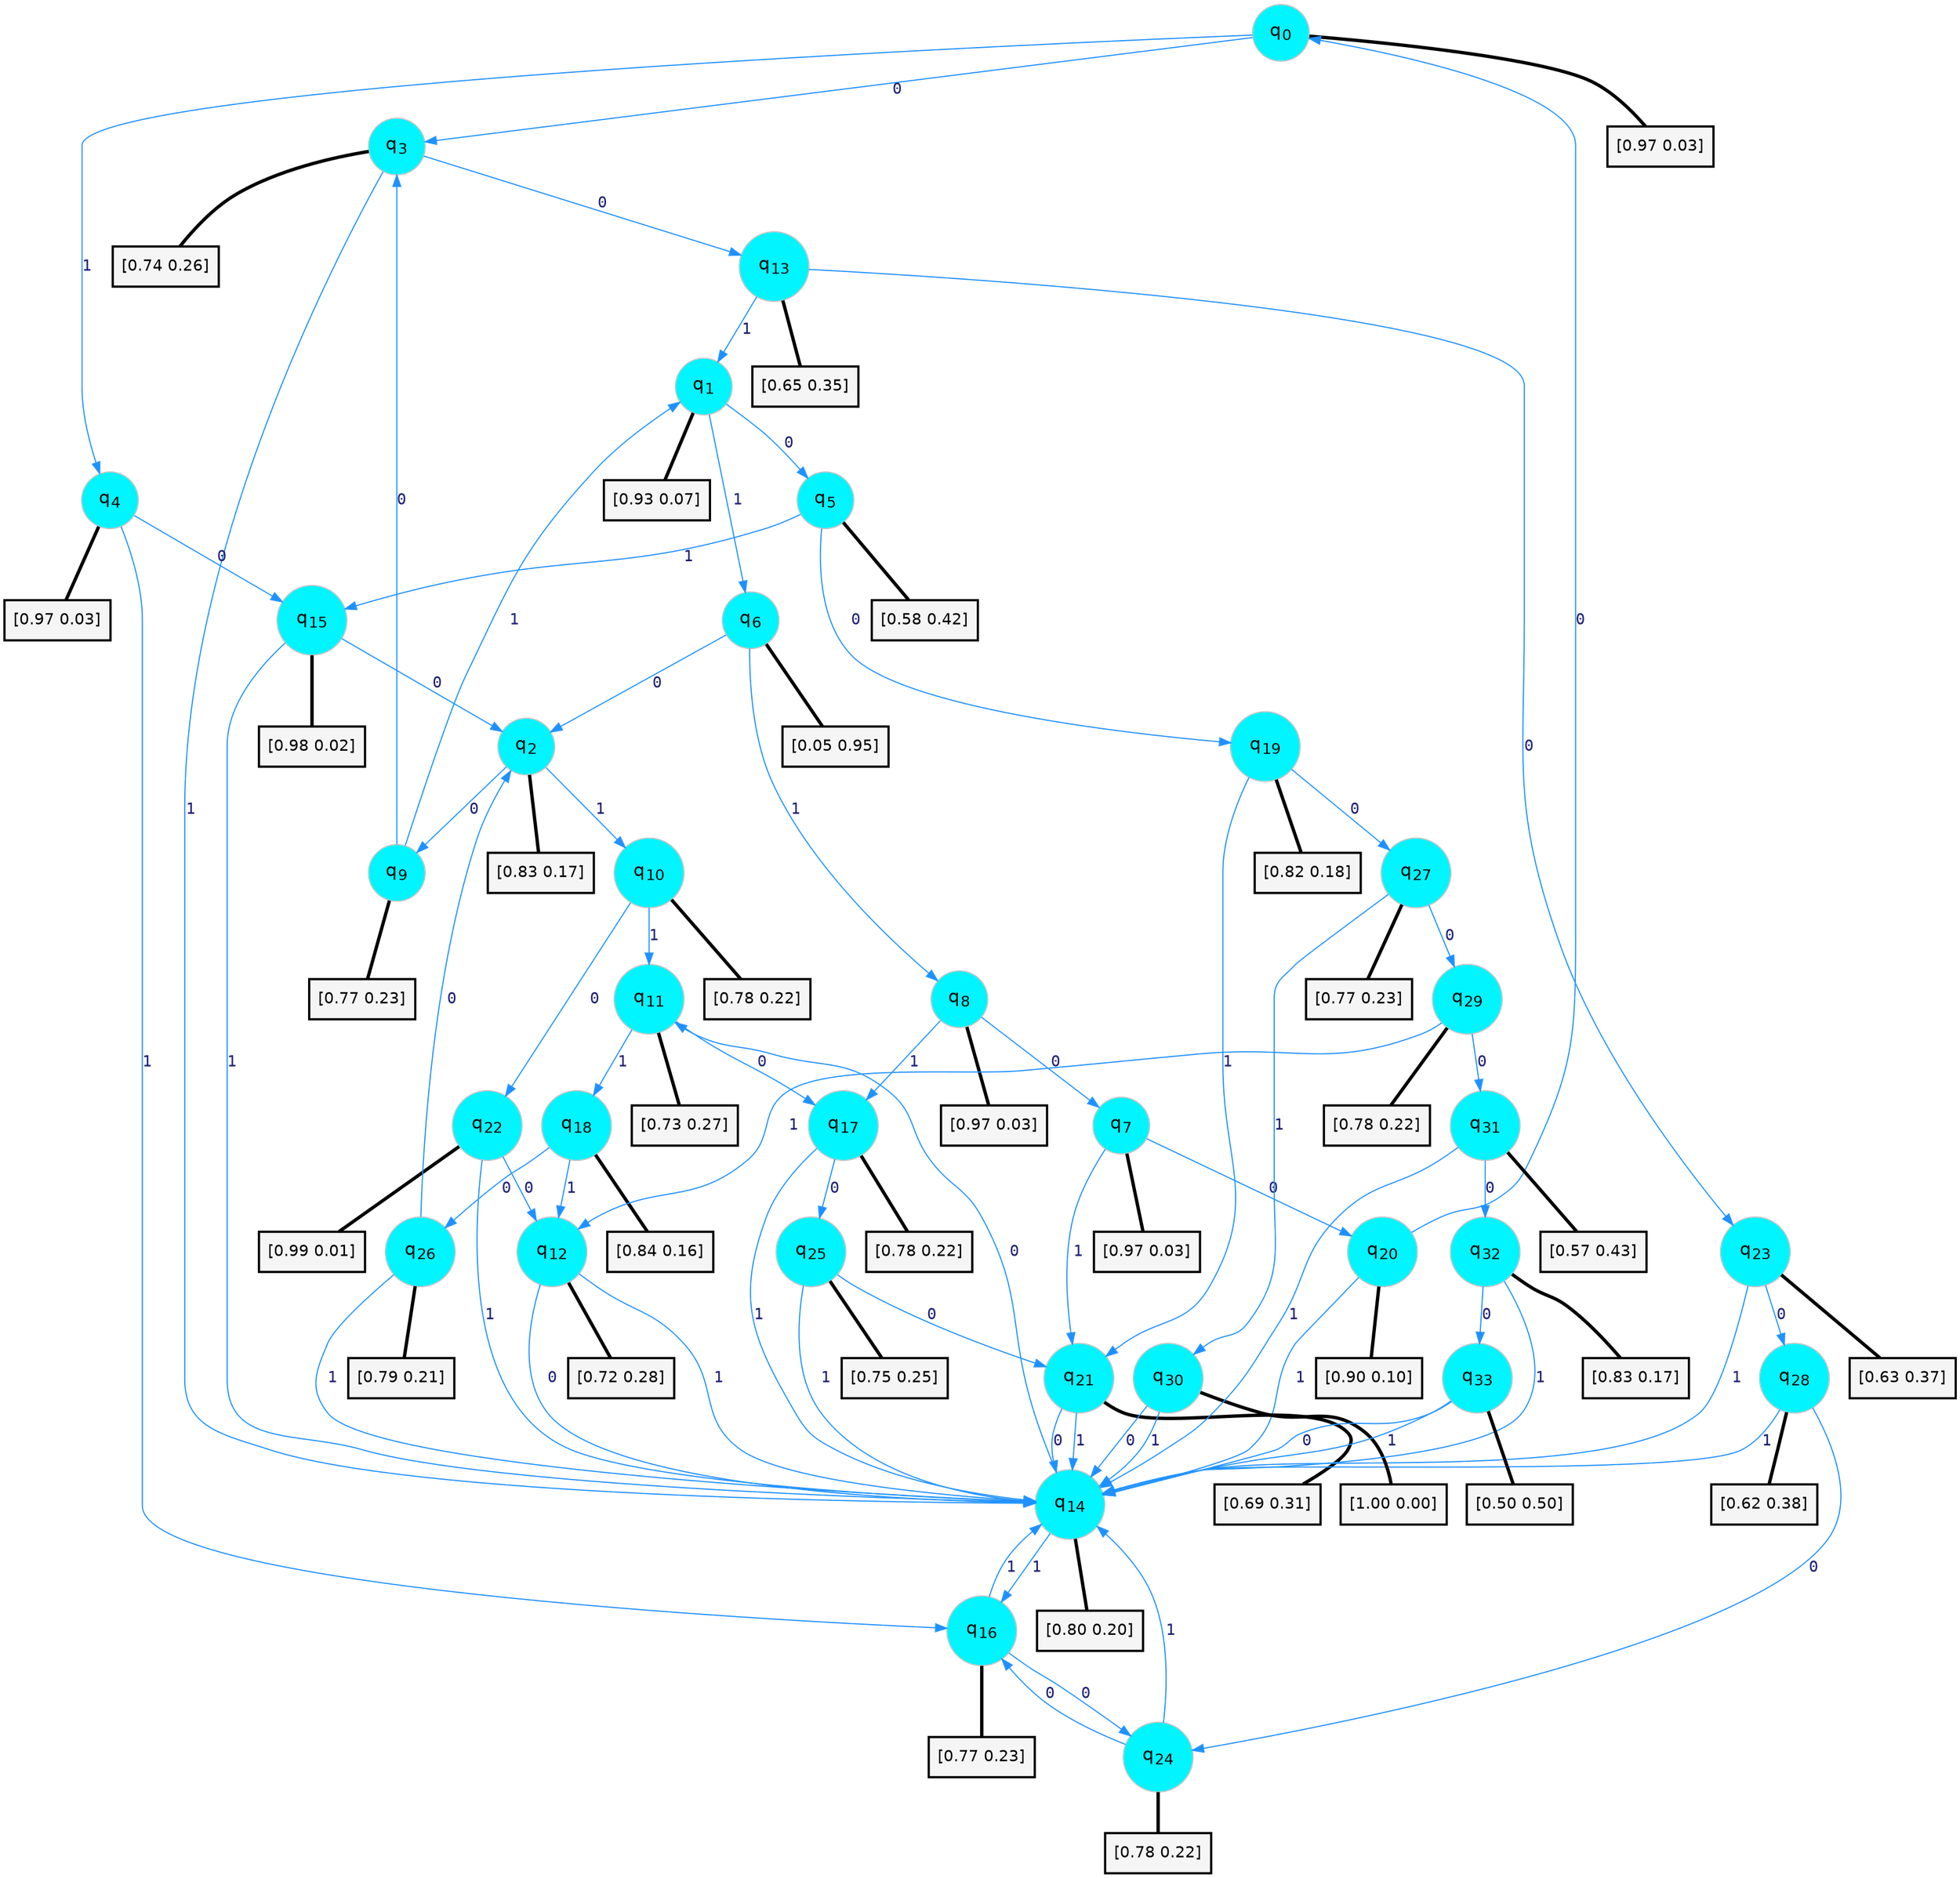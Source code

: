 digraph G {
graph [
bgcolor=transparent, dpi=300, rankdir=TD, size="40,25"];
node [
color=gray, fillcolor=turquoise1, fontcolor=black, fontname=Helvetica, fontsize=16, fontweight=bold, shape=circle, style=filled];
edge [
arrowsize=1, color=dodgerblue1, fontcolor=midnightblue, fontname=courier, fontweight=bold, penwidth=1, style=solid, weight=20];
0[label=<q<SUB>0</SUB>>];
1[label=<q<SUB>1</SUB>>];
2[label=<q<SUB>2</SUB>>];
3[label=<q<SUB>3</SUB>>];
4[label=<q<SUB>4</SUB>>];
5[label=<q<SUB>5</SUB>>];
6[label=<q<SUB>6</SUB>>];
7[label=<q<SUB>7</SUB>>];
8[label=<q<SUB>8</SUB>>];
9[label=<q<SUB>9</SUB>>];
10[label=<q<SUB>10</SUB>>];
11[label=<q<SUB>11</SUB>>];
12[label=<q<SUB>12</SUB>>];
13[label=<q<SUB>13</SUB>>];
14[label=<q<SUB>14</SUB>>];
15[label=<q<SUB>15</SUB>>];
16[label=<q<SUB>16</SUB>>];
17[label=<q<SUB>17</SUB>>];
18[label=<q<SUB>18</SUB>>];
19[label=<q<SUB>19</SUB>>];
20[label=<q<SUB>20</SUB>>];
21[label=<q<SUB>21</SUB>>];
22[label=<q<SUB>22</SUB>>];
23[label=<q<SUB>23</SUB>>];
24[label=<q<SUB>24</SUB>>];
25[label=<q<SUB>25</SUB>>];
26[label=<q<SUB>26</SUB>>];
27[label=<q<SUB>27</SUB>>];
28[label=<q<SUB>28</SUB>>];
29[label=<q<SUB>29</SUB>>];
30[label=<q<SUB>30</SUB>>];
31[label=<q<SUB>31</SUB>>];
32[label=<q<SUB>32</SUB>>];
33[label=<q<SUB>33</SUB>>];
34[label="[0.97 0.03]", shape=box,fontcolor=black, fontname=Helvetica, fontsize=14, penwidth=2, fillcolor=whitesmoke,color=black];
35[label="[0.93 0.07]", shape=box,fontcolor=black, fontname=Helvetica, fontsize=14, penwidth=2, fillcolor=whitesmoke,color=black];
36[label="[0.83 0.17]", shape=box,fontcolor=black, fontname=Helvetica, fontsize=14, penwidth=2, fillcolor=whitesmoke,color=black];
37[label="[0.74 0.26]", shape=box,fontcolor=black, fontname=Helvetica, fontsize=14, penwidth=2, fillcolor=whitesmoke,color=black];
38[label="[0.97 0.03]", shape=box,fontcolor=black, fontname=Helvetica, fontsize=14, penwidth=2, fillcolor=whitesmoke,color=black];
39[label="[0.58 0.42]", shape=box,fontcolor=black, fontname=Helvetica, fontsize=14, penwidth=2, fillcolor=whitesmoke,color=black];
40[label="[0.05 0.95]", shape=box,fontcolor=black, fontname=Helvetica, fontsize=14, penwidth=2, fillcolor=whitesmoke,color=black];
41[label="[0.97 0.03]", shape=box,fontcolor=black, fontname=Helvetica, fontsize=14, penwidth=2, fillcolor=whitesmoke,color=black];
42[label="[0.97 0.03]", shape=box,fontcolor=black, fontname=Helvetica, fontsize=14, penwidth=2, fillcolor=whitesmoke,color=black];
43[label="[0.77 0.23]", shape=box,fontcolor=black, fontname=Helvetica, fontsize=14, penwidth=2, fillcolor=whitesmoke,color=black];
44[label="[0.78 0.22]", shape=box,fontcolor=black, fontname=Helvetica, fontsize=14, penwidth=2, fillcolor=whitesmoke,color=black];
45[label="[0.73 0.27]", shape=box,fontcolor=black, fontname=Helvetica, fontsize=14, penwidth=2, fillcolor=whitesmoke,color=black];
46[label="[0.72 0.28]", shape=box,fontcolor=black, fontname=Helvetica, fontsize=14, penwidth=2, fillcolor=whitesmoke,color=black];
47[label="[0.65 0.35]", shape=box,fontcolor=black, fontname=Helvetica, fontsize=14, penwidth=2, fillcolor=whitesmoke,color=black];
48[label="[0.80 0.20]", shape=box,fontcolor=black, fontname=Helvetica, fontsize=14, penwidth=2, fillcolor=whitesmoke,color=black];
49[label="[0.98 0.02]", shape=box,fontcolor=black, fontname=Helvetica, fontsize=14, penwidth=2, fillcolor=whitesmoke,color=black];
50[label="[0.77 0.23]", shape=box,fontcolor=black, fontname=Helvetica, fontsize=14, penwidth=2, fillcolor=whitesmoke,color=black];
51[label="[0.78 0.22]", shape=box,fontcolor=black, fontname=Helvetica, fontsize=14, penwidth=2, fillcolor=whitesmoke,color=black];
52[label="[0.84 0.16]", shape=box,fontcolor=black, fontname=Helvetica, fontsize=14, penwidth=2, fillcolor=whitesmoke,color=black];
53[label="[0.82 0.18]", shape=box,fontcolor=black, fontname=Helvetica, fontsize=14, penwidth=2, fillcolor=whitesmoke,color=black];
54[label="[0.90 0.10]", shape=box,fontcolor=black, fontname=Helvetica, fontsize=14, penwidth=2, fillcolor=whitesmoke,color=black];
55[label="[0.69 0.31]", shape=box,fontcolor=black, fontname=Helvetica, fontsize=14, penwidth=2, fillcolor=whitesmoke,color=black];
56[label="[0.99 0.01]", shape=box,fontcolor=black, fontname=Helvetica, fontsize=14, penwidth=2, fillcolor=whitesmoke,color=black];
57[label="[0.63 0.37]", shape=box,fontcolor=black, fontname=Helvetica, fontsize=14, penwidth=2, fillcolor=whitesmoke,color=black];
58[label="[0.78 0.22]", shape=box,fontcolor=black, fontname=Helvetica, fontsize=14, penwidth=2, fillcolor=whitesmoke,color=black];
59[label="[0.75 0.25]", shape=box,fontcolor=black, fontname=Helvetica, fontsize=14, penwidth=2, fillcolor=whitesmoke,color=black];
60[label="[0.79 0.21]", shape=box,fontcolor=black, fontname=Helvetica, fontsize=14, penwidth=2, fillcolor=whitesmoke,color=black];
61[label="[0.77 0.23]", shape=box,fontcolor=black, fontname=Helvetica, fontsize=14, penwidth=2, fillcolor=whitesmoke,color=black];
62[label="[0.62 0.38]", shape=box,fontcolor=black, fontname=Helvetica, fontsize=14, penwidth=2, fillcolor=whitesmoke,color=black];
63[label="[0.78 0.22]", shape=box,fontcolor=black, fontname=Helvetica, fontsize=14, penwidth=2, fillcolor=whitesmoke,color=black];
64[label="[1.00 0.00]", shape=box,fontcolor=black, fontname=Helvetica, fontsize=14, penwidth=2, fillcolor=whitesmoke,color=black];
65[label="[0.57 0.43]", shape=box,fontcolor=black, fontname=Helvetica, fontsize=14, penwidth=2, fillcolor=whitesmoke,color=black];
66[label="[0.83 0.17]", shape=box,fontcolor=black, fontname=Helvetica, fontsize=14, penwidth=2, fillcolor=whitesmoke,color=black];
67[label="[0.50 0.50]", shape=box,fontcolor=black, fontname=Helvetica, fontsize=14, penwidth=2, fillcolor=whitesmoke,color=black];
0->3 [label=0];
0->4 [label=1];
0->34 [arrowhead=none, penwidth=3,color=black];
1->5 [label=0];
1->6 [label=1];
1->35 [arrowhead=none, penwidth=3,color=black];
2->9 [label=0];
2->10 [label=1];
2->36 [arrowhead=none, penwidth=3,color=black];
3->13 [label=0];
3->14 [label=1];
3->37 [arrowhead=none, penwidth=3,color=black];
4->15 [label=0];
4->16 [label=1];
4->38 [arrowhead=none, penwidth=3,color=black];
5->19 [label=0];
5->15 [label=1];
5->39 [arrowhead=none, penwidth=3,color=black];
6->2 [label=0];
6->8 [label=1];
6->40 [arrowhead=none, penwidth=3,color=black];
7->20 [label=0];
7->21 [label=1];
7->41 [arrowhead=none, penwidth=3,color=black];
8->7 [label=0];
8->17 [label=1];
8->42 [arrowhead=none, penwidth=3,color=black];
9->3 [label=0];
9->1 [label=1];
9->43 [arrowhead=none, penwidth=3,color=black];
10->22 [label=0];
10->11 [label=1];
10->44 [arrowhead=none, penwidth=3,color=black];
11->17 [label=0];
11->18 [label=1];
11->45 [arrowhead=none, penwidth=3,color=black];
12->14 [label=0];
12->14 [label=1];
12->46 [arrowhead=none, penwidth=3,color=black];
13->23 [label=0];
13->1 [label=1];
13->47 [arrowhead=none, penwidth=3,color=black];
14->11 [label=0];
14->16 [label=1];
14->48 [arrowhead=none, penwidth=3,color=black];
15->2 [label=0];
15->14 [label=1];
15->49 [arrowhead=none, penwidth=3,color=black];
16->24 [label=0];
16->14 [label=1];
16->50 [arrowhead=none, penwidth=3,color=black];
17->25 [label=0];
17->14 [label=1];
17->51 [arrowhead=none, penwidth=3,color=black];
18->26 [label=0];
18->12 [label=1];
18->52 [arrowhead=none, penwidth=3,color=black];
19->27 [label=0];
19->21 [label=1];
19->53 [arrowhead=none, penwidth=3,color=black];
20->0 [label=0];
20->14 [label=1];
20->54 [arrowhead=none, penwidth=3,color=black];
21->14 [label=0];
21->14 [label=1];
21->55 [arrowhead=none, penwidth=3,color=black];
22->12 [label=0];
22->14 [label=1];
22->56 [arrowhead=none, penwidth=3,color=black];
23->28 [label=0];
23->14 [label=1];
23->57 [arrowhead=none, penwidth=3,color=black];
24->16 [label=0];
24->14 [label=1];
24->58 [arrowhead=none, penwidth=3,color=black];
25->21 [label=0];
25->14 [label=1];
25->59 [arrowhead=none, penwidth=3,color=black];
26->2 [label=0];
26->14 [label=1];
26->60 [arrowhead=none, penwidth=3,color=black];
27->29 [label=0];
27->30 [label=1];
27->61 [arrowhead=none, penwidth=3,color=black];
28->24 [label=0];
28->14 [label=1];
28->62 [arrowhead=none, penwidth=3,color=black];
29->31 [label=0];
29->12 [label=1];
29->63 [arrowhead=none, penwidth=3,color=black];
30->14 [label=0];
30->14 [label=1];
30->64 [arrowhead=none, penwidth=3,color=black];
31->32 [label=0];
31->14 [label=1];
31->65 [arrowhead=none, penwidth=3,color=black];
32->33 [label=0];
32->14 [label=1];
32->66 [arrowhead=none, penwidth=3,color=black];
33->14 [label=0];
33->14 [label=1];
33->67 [arrowhead=none, penwidth=3,color=black];
}
